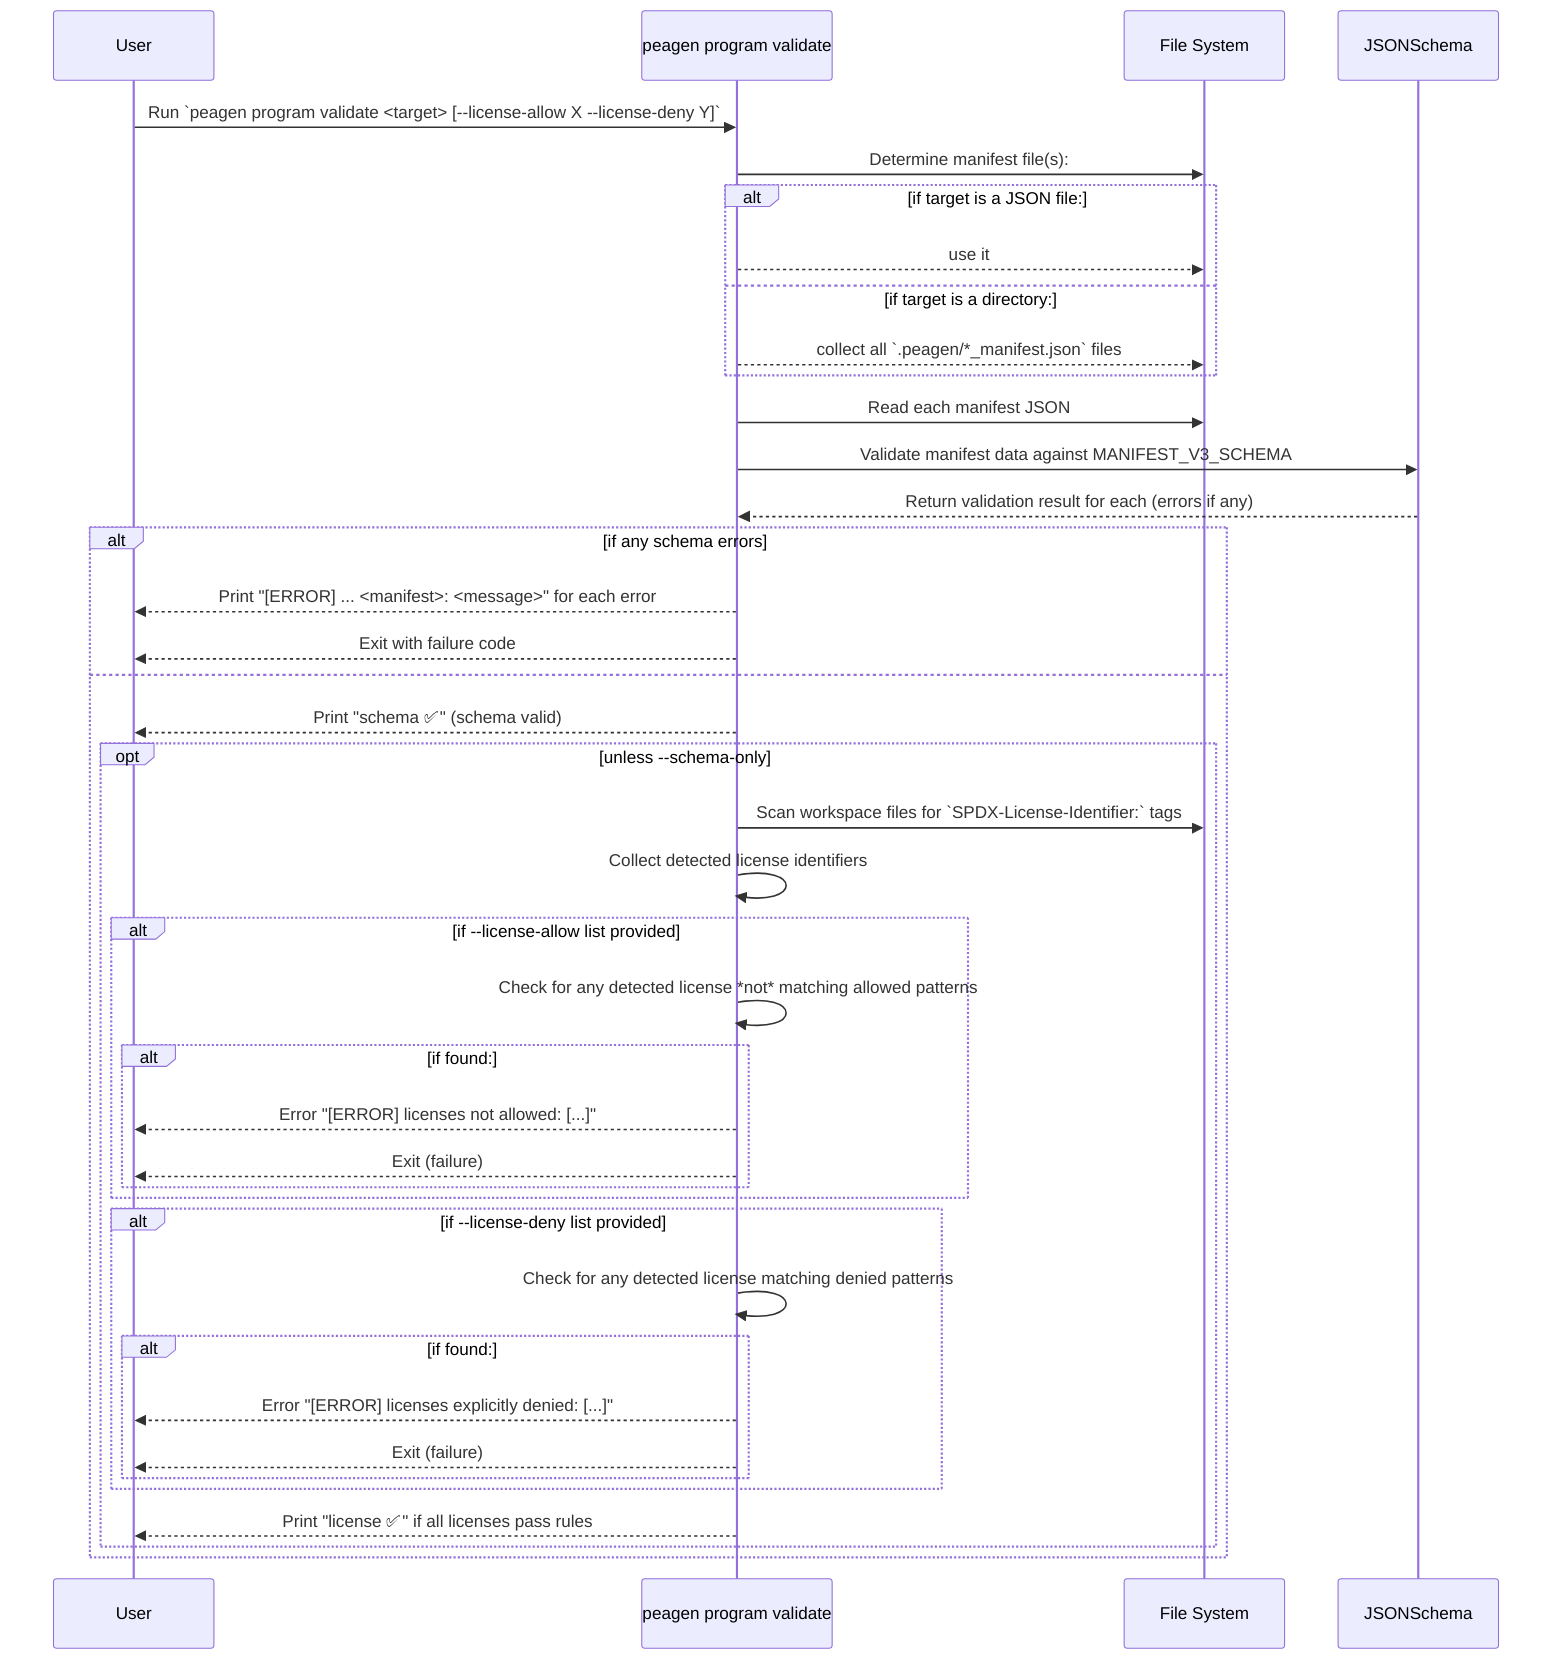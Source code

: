 sequenceDiagram
    participant User
    participant CLI as peagen program validate
    participant FS as File System
    participant Schema as JSONSchema
    User ->> CLI: Run `peagen program validate <target> [--license-allow X --license-deny Y]`
    CLI ->> FS: Determine manifest file(s):
    alt if target is a JSON file: 
        CLI -->> FS: use it
    else if target is a directory: 
        CLI -->> FS: collect all `.peagen/*_manifest.json` files
    end
    CLI ->> FS: Read each manifest JSON
    CLI ->> Schema: Validate manifest data against MANIFEST_V3_SCHEMA
    Schema -->> CLI: Return validation result for each (errors if any)
    alt if any schema errors
        CLI -->> User: Print "[ERROR] ... <manifest>: <message>" for each error
        CLI -->> User: Exit with failure code
    else
        CLI -->> User: Print "schema ✅" (schema valid)
        opt unless --schema-only
            CLI ->> FS: Scan workspace files for `SPDX-License-Identifier:` tags
            CLI ->> CLI: Collect detected license identifiers
            alt if --license-allow list provided
                CLI ->> CLI: Check for any detected license *not* matching allowed patterns
                alt if found:
                   CLI -->> User: Error "[ERROR] licenses not allowed: [...]"
                   CLI -->> User: Exit (failure)
                end
            end
            alt if --license-deny list provided
                CLI ->> CLI: Check for any detected license matching denied patterns
                alt if found:
                   CLI -->> User: Error "[ERROR] licenses explicitly denied: [...]"
                   CLI -->> User: Exit (failure)
                end
            end
            CLI -->> User: Print "license ✅" if all licenses pass rules
        end
    end